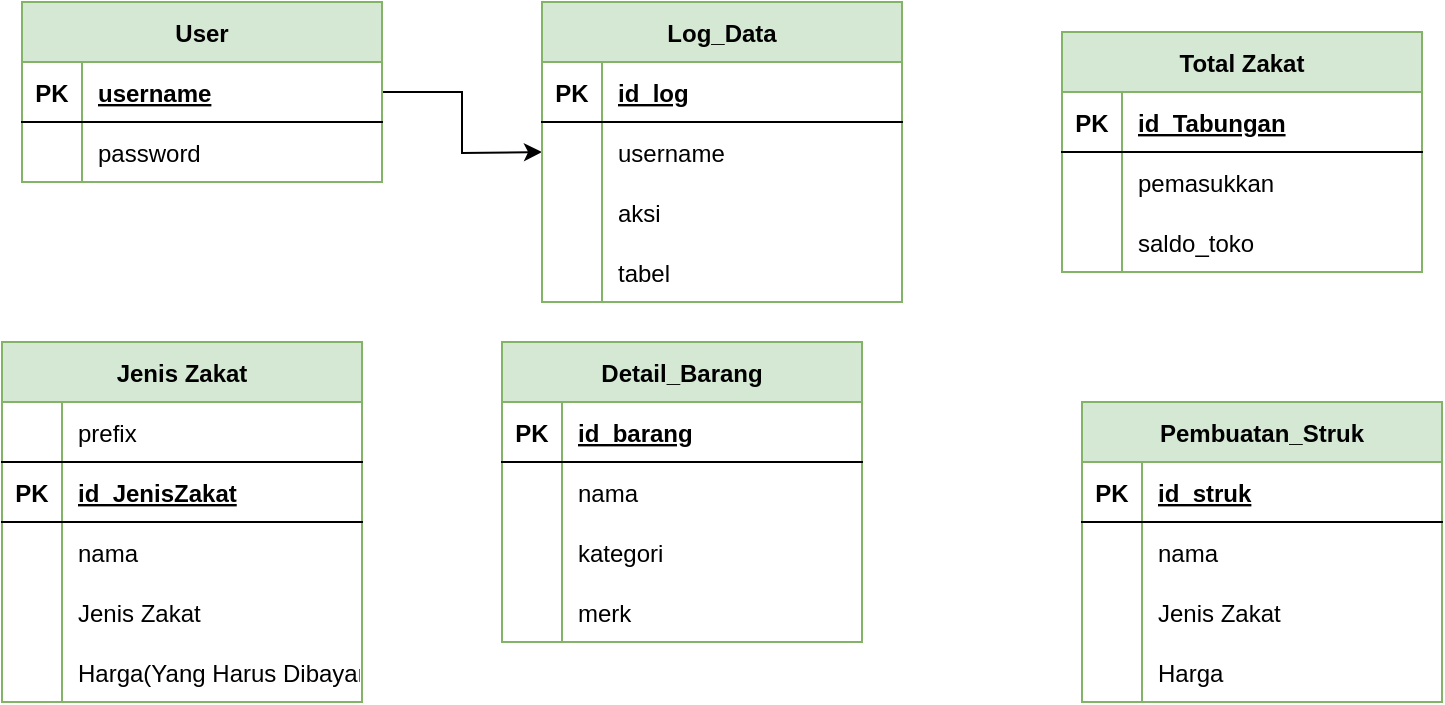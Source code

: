 <mxfile version="15.5.6" type="device"><diagram id="T6wiMaIlV_4byWE3c74M" name="Page-1"><mxGraphModel dx="1422" dy="800" grid="1" gridSize="10" guides="1" tooltips="1" connect="1" arrows="1" fold="1" page="1" pageScale="1" pageWidth="850" pageHeight="1100" math="0" shadow="0"><root><mxCell id="0"/><mxCell id="1" parent="0"/><mxCell id="cbDHufclXfe8KHvDFRCJ-27" style="edgeStyle=orthogonalEdgeStyle;rounded=0;orthogonalLoop=1;jettySize=auto;html=1;entryX=0;entryY=0.5;entryDx=0;entryDy=0;" parent="1" source="cbDHufclXfe8KHvDFRCJ-28" edge="1"><mxGeometry relative="1" as="geometry"><mxPoint x="550" y="335" as="targetPoint"/></mxGeometry></mxCell><mxCell id="cbDHufclXfe8KHvDFRCJ-28" value="User" style="shape=table;startSize=30;container=1;collapsible=1;childLayout=tableLayout;fixedRows=1;rowLines=0;fontStyle=1;align=center;resizeLast=1;fillColor=#d5e8d4;strokeColor=#82b366;" parent="1" vertex="1"><mxGeometry x="290" y="260" width="180" height="90" as="geometry"/></mxCell><mxCell id="cbDHufclXfe8KHvDFRCJ-29" value="" style="shape=partialRectangle;collapsible=0;dropTarget=0;pointerEvents=0;fillColor=none;top=0;left=0;bottom=1;right=0;points=[[0,0.5],[1,0.5]];portConstraint=eastwest;" parent="cbDHufclXfe8KHvDFRCJ-28" vertex="1"><mxGeometry y="30" width="180" height="30" as="geometry"/></mxCell><mxCell id="cbDHufclXfe8KHvDFRCJ-30" value="PK" style="shape=partialRectangle;connectable=0;fillColor=none;top=0;left=0;bottom=0;right=0;fontStyle=1;overflow=hidden;" parent="cbDHufclXfe8KHvDFRCJ-29" vertex="1"><mxGeometry width="30" height="30" as="geometry"><mxRectangle width="30" height="30" as="alternateBounds"/></mxGeometry></mxCell><mxCell id="cbDHufclXfe8KHvDFRCJ-31" value="username" style="shape=partialRectangle;connectable=0;fillColor=none;top=0;left=0;bottom=0;right=0;align=left;spacingLeft=6;fontStyle=5;overflow=hidden;" parent="cbDHufclXfe8KHvDFRCJ-29" vertex="1"><mxGeometry x="30" width="150" height="30" as="geometry"><mxRectangle width="150" height="30" as="alternateBounds"/></mxGeometry></mxCell><mxCell id="cbDHufclXfe8KHvDFRCJ-32" value="" style="shape=partialRectangle;collapsible=0;dropTarget=0;pointerEvents=0;fillColor=none;top=0;left=0;bottom=0;right=0;points=[[0,0.5],[1,0.5]];portConstraint=eastwest;" parent="cbDHufclXfe8KHvDFRCJ-28" vertex="1"><mxGeometry y="60" width="180" height="30" as="geometry"/></mxCell><mxCell id="cbDHufclXfe8KHvDFRCJ-33" value="" style="shape=partialRectangle;connectable=0;fillColor=none;top=0;left=0;bottom=0;right=0;editable=1;overflow=hidden;" parent="cbDHufclXfe8KHvDFRCJ-32" vertex="1"><mxGeometry width="30" height="30" as="geometry"><mxRectangle width="30" height="30" as="alternateBounds"/></mxGeometry></mxCell><mxCell id="cbDHufclXfe8KHvDFRCJ-34" value="password" style="shape=partialRectangle;connectable=0;fillColor=none;top=0;left=0;bottom=0;right=0;align=left;spacingLeft=6;overflow=hidden;" parent="cbDHufclXfe8KHvDFRCJ-32" vertex="1"><mxGeometry x="30" width="150" height="30" as="geometry"><mxRectangle width="150" height="30" as="alternateBounds"/></mxGeometry></mxCell><mxCell id="cbDHufclXfe8KHvDFRCJ-64" value="Jenis Zakat" style="shape=table;startSize=30;container=1;collapsible=1;childLayout=tableLayout;fixedRows=1;rowLines=0;fontStyle=1;align=center;resizeLast=1;fillColor=#d5e8d4;strokeColor=#82b366;" parent="1" vertex="1"><mxGeometry x="280" y="430" width="180" height="180" as="geometry"/></mxCell><mxCell id="cbDHufclXfe8KHvDFRCJ-71" style="shape=partialRectangle;collapsible=0;dropTarget=0;pointerEvents=0;fillColor=none;top=0;left=0;bottom=1;right=0;points=[[0,0.5],[1,0.5]];portConstraint=eastwest;" parent="cbDHufclXfe8KHvDFRCJ-64" vertex="1"><mxGeometry y="30" width="180" height="30" as="geometry"/></mxCell><mxCell id="cbDHufclXfe8KHvDFRCJ-72" style="shape=partialRectangle;connectable=0;fillColor=none;top=0;left=0;bottom=0;right=0;fontStyle=1;overflow=hidden;" parent="cbDHufclXfe8KHvDFRCJ-71" vertex="1"><mxGeometry width="30" height="30" as="geometry"><mxRectangle width="30" height="30" as="alternateBounds"/></mxGeometry></mxCell><mxCell id="cbDHufclXfe8KHvDFRCJ-73" value="prefix" style="shape=partialRectangle;connectable=0;fillColor=none;top=0;left=0;bottom=0;right=0;align=left;spacingLeft=6;fontStyle=0;overflow=hidden;" parent="cbDHufclXfe8KHvDFRCJ-71" vertex="1"><mxGeometry x="30" width="150" height="30" as="geometry"><mxRectangle width="150" height="30" as="alternateBounds"/></mxGeometry></mxCell><mxCell id="cbDHufclXfe8KHvDFRCJ-65" value="" style="shape=partialRectangle;collapsible=0;dropTarget=0;pointerEvents=0;fillColor=none;top=0;left=0;bottom=1;right=0;points=[[0,0.5],[1,0.5]];portConstraint=eastwest;" parent="cbDHufclXfe8KHvDFRCJ-64" vertex="1"><mxGeometry y="60" width="180" height="30" as="geometry"/></mxCell><mxCell id="cbDHufclXfe8KHvDFRCJ-66" value="PK" style="shape=partialRectangle;connectable=0;fillColor=none;top=0;left=0;bottom=0;right=0;fontStyle=1;overflow=hidden;" parent="cbDHufclXfe8KHvDFRCJ-65" vertex="1"><mxGeometry width="30" height="30" as="geometry"><mxRectangle width="30" height="30" as="alternateBounds"/></mxGeometry></mxCell><mxCell id="cbDHufclXfe8KHvDFRCJ-67" value="id_JenisZakat" style="shape=partialRectangle;connectable=0;fillColor=none;top=0;left=0;bottom=0;right=0;align=left;spacingLeft=6;fontStyle=5;overflow=hidden;" parent="cbDHufclXfe8KHvDFRCJ-65" vertex="1"><mxGeometry x="30" width="150" height="30" as="geometry"><mxRectangle width="150" height="30" as="alternateBounds"/></mxGeometry></mxCell><mxCell id="cbDHufclXfe8KHvDFRCJ-68" value="" style="shape=partialRectangle;collapsible=0;dropTarget=0;pointerEvents=0;fillColor=none;top=0;left=0;bottom=0;right=0;points=[[0,0.5],[1,0.5]];portConstraint=eastwest;" parent="cbDHufclXfe8KHvDFRCJ-64" vertex="1"><mxGeometry y="90" width="180" height="30" as="geometry"/></mxCell><mxCell id="cbDHufclXfe8KHvDFRCJ-69" value="" style="shape=partialRectangle;connectable=0;fillColor=none;top=0;left=0;bottom=0;right=0;editable=1;overflow=hidden;" parent="cbDHufclXfe8KHvDFRCJ-68" vertex="1"><mxGeometry width="30" height="30" as="geometry"><mxRectangle width="30" height="30" as="alternateBounds"/></mxGeometry></mxCell><mxCell id="cbDHufclXfe8KHvDFRCJ-70" value="nama" style="shape=partialRectangle;connectable=0;fillColor=none;top=0;left=0;bottom=0;right=0;align=left;spacingLeft=6;overflow=hidden;" parent="cbDHufclXfe8KHvDFRCJ-68" vertex="1"><mxGeometry x="30" width="150" height="30" as="geometry"><mxRectangle width="150" height="30" as="alternateBounds"/></mxGeometry></mxCell><mxCell id="cbDHufclXfe8KHvDFRCJ-77" style="shape=partialRectangle;collapsible=0;dropTarget=0;pointerEvents=0;fillColor=none;top=0;left=0;bottom=0;right=0;points=[[0,0.5],[1,0.5]];portConstraint=eastwest;" parent="cbDHufclXfe8KHvDFRCJ-64" vertex="1"><mxGeometry y="120" width="180" height="30" as="geometry"/></mxCell><mxCell id="cbDHufclXfe8KHvDFRCJ-78" style="shape=partialRectangle;connectable=0;fillColor=none;top=0;left=0;bottom=0;right=0;editable=1;overflow=hidden;" parent="cbDHufclXfe8KHvDFRCJ-77" vertex="1"><mxGeometry width="30" height="30" as="geometry"><mxRectangle width="30" height="30" as="alternateBounds"/></mxGeometry></mxCell><mxCell id="cbDHufclXfe8KHvDFRCJ-79" value="Jenis Zakat" style="shape=partialRectangle;connectable=0;fillColor=none;top=0;left=0;bottom=0;right=0;align=left;spacingLeft=6;overflow=hidden;" parent="cbDHufclXfe8KHvDFRCJ-77" vertex="1"><mxGeometry x="30" width="150" height="30" as="geometry"><mxRectangle width="150" height="30" as="alternateBounds"/></mxGeometry></mxCell><mxCell id="cbDHufclXfe8KHvDFRCJ-74" style="shape=partialRectangle;collapsible=0;dropTarget=0;pointerEvents=0;fillColor=none;top=0;left=0;bottom=0;right=0;points=[[0,0.5],[1,0.5]];portConstraint=eastwest;" parent="cbDHufclXfe8KHvDFRCJ-64" vertex="1"><mxGeometry y="150" width="180" height="30" as="geometry"/></mxCell><mxCell id="cbDHufclXfe8KHvDFRCJ-75" style="shape=partialRectangle;connectable=0;fillColor=none;top=0;left=0;bottom=0;right=0;editable=1;overflow=hidden;" parent="cbDHufclXfe8KHvDFRCJ-74" vertex="1"><mxGeometry width="30" height="30" as="geometry"><mxRectangle width="30" height="30" as="alternateBounds"/></mxGeometry></mxCell><mxCell id="cbDHufclXfe8KHvDFRCJ-76" value="Harga(Yang Harus Dibayar" style="shape=partialRectangle;connectable=0;fillColor=none;top=0;left=0;bottom=0;right=0;align=left;spacingLeft=6;overflow=hidden;" parent="cbDHufclXfe8KHvDFRCJ-74" vertex="1"><mxGeometry x="30" width="150" height="30" as="geometry"><mxRectangle width="150" height="30" as="alternateBounds"/></mxGeometry></mxCell><mxCell id="cbDHufclXfe8KHvDFRCJ-80" value="Pembuatan_Struk" style="shape=table;startSize=30;container=1;collapsible=1;childLayout=tableLayout;fixedRows=1;rowLines=0;fontStyle=1;align=center;resizeLast=1;fillColor=#d5e8d4;strokeColor=#82b366;" parent="1" vertex="1"><mxGeometry x="820" y="460" width="180" height="150" as="geometry"/></mxCell><mxCell id="cbDHufclXfe8KHvDFRCJ-84" value="" style="shape=partialRectangle;collapsible=0;dropTarget=0;pointerEvents=0;fillColor=none;top=0;left=0;bottom=1;right=0;points=[[0,0.5],[1,0.5]];portConstraint=eastwest;" parent="cbDHufclXfe8KHvDFRCJ-80" vertex="1"><mxGeometry y="30" width="180" height="30" as="geometry"/></mxCell><mxCell id="cbDHufclXfe8KHvDFRCJ-85" value="PK" style="shape=partialRectangle;connectable=0;fillColor=none;top=0;left=0;bottom=0;right=0;fontStyle=1;overflow=hidden;" parent="cbDHufclXfe8KHvDFRCJ-84" vertex="1"><mxGeometry width="30" height="30" as="geometry"><mxRectangle width="30" height="30" as="alternateBounds"/></mxGeometry></mxCell><mxCell id="cbDHufclXfe8KHvDFRCJ-86" value="id_struk" style="shape=partialRectangle;connectable=0;fillColor=none;top=0;left=0;bottom=0;right=0;align=left;spacingLeft=6;fontStyle=5;overflow=hidden;" parent="cbDHufclXfe8KHvDFRCJ-84" vertex="1"><mxGeometry x="30" width="150" height="30" as="geometry"><mxRectangle width="150" height="30" as="alternateBounds"/></mxGeometry></mxCell><mxCell id="cbDHufclXfe8KHvDFRCJ-87" value="" style="shape=partialRectangle;collapsible=0;dropTarget=0;pointerEvents=0;fillColor=none;top=0;left=0;bottom=0;right=0;points=[[0,0.5],[1,0.5]];portConstraint=eastwest;" parent="cbDHufclXfe8KHvDFRCJ-80" vertex="1"><mxGeometry y="60" width="180" height="30" as="geometry"/></mxCell><mxCell id="cbDHufclXfe8KHvDFRCJ-88" value="" style="shape=partialRectangle;connectable=0;fillColor=none;top=0;left=0;bottom=0;right=0;editable=1;overflow=hidden;" parent="cbDHufclXfe8KHvDFRCJ-87" vertex="1"><mxGeometry width="30" height="30" as="geometry"><mxRectangle width="30" height="30" as="alternateBounds"/></mxGeometry></mxCell><mxCell id="cbDHufclXfe8KHvDFRCJ-89" value="nama" style="shape=partialRectangle;connectable=0;fillColor=none;top=0;left=0;bottom=0;right=0;align=left;spacingLeft=6;overflow=hidden;" parent="cbDHufclXfe8KHvDFRCJ-87" vertex="1"><mxGeometry x="30" width="150" height="30" as="geometry"><mxRectangle width="150" height="30" as="alternateBounds"/></mxGeometry></mxCell><mxCell id="cbDHufclXfe8KHvDFRCJ-90" style="shape=partialRectangle;collapsible=0;dropTarget=0;pointerEvents=0;fillColor=none;top=0;left=0;bottom=0;right=0;points=[[0,0.5],[1,0.5]];portConstraint=eastwest;" parent="cbDHufclXfe8KHvDFRCJ-80" vertex="1"><mxGeometry y="90" width="180" height="30" as="geometry"/></mxCell><mxCell id="cbDHufclXfe8KHvDFRCJ-91" style="shape=partialRectangle;connectable=0;fillColor=none;top=0;left=0;bottom=0;right=0;editable=1;overflow=hidden;" parent="cbDHufclXfe8KHvDFRCJ-90" vertex="1"><mxGeometry width="30" height="30" as="geometry"><mxRectangle width="30" height="30" as="alternateBounds"/></mxGeometry></mxCell><mxCell id="cbDHufclXfe8KHvDFRCJ-92" value="Jenis Zakat" style="shape=partialRectangle;connectable=0;fillColor=none;top=0;left=0;bottom=0;right=0;align=left;spacingLeft=6;overflow=hidden;" parent="cbDHufclXfe8KHvDFRCJ-90" vertex="1"><mxGeometry x="30" width="150" height="30" as="geometry"><mxRectangle width="150" height="30" as="alternateBounds"/></mxGeometry></mxCell><mxCell id="cbDHufclXfe8KHvDFRCJ-93" style="shape=partialRectangle;collapsible=0;dropTarget=0;pointerEvents=0;fillColor=none;top=0;left=0;bottom=0;right=0;points=[[0,0.5],[1,0.5]];portConstraint=eastwest;" parent="cbDHufclXfe8KHvDFRCJ-80" vertex="1"><mxGeometry y="120" width="180" height="30" as="geometry"/></mxCell><mxCell id="cbDHufclXfe8KHvDFRCJ-94" style="shape=partialRectangle;connectable=0;fillColor=none;top=0;left=0;bottom=0;right=0;editable=1;overflow=hidden;" parent="cbDHufclXfe8KHvDFRCJ-93" vertex="1"><mxGeometry width="30" height="30" as="geometry"><mxRectangle width="30" height="30" as="alternateBounds"/></mxGeometry></mxCell><mxCell id="cbDHufclXfe8KHvDFRCJ-95" value="Harga" style="shape=partialRectangle;connectable=0;fillColor=none;top=0;left=0;bottom=0;right=0;align=left;spacingLeft=6;overflow=hidden;" parent="cbDHufclXfe8KHvDFRCJ-93" vertex="1"><mxGeometry x="30" width="150" height="30" as="geometry"><mxRectangle width="150" height="30" as="alternateBounds"/></mxGeometry></mxCell><mxCell id="cbDHufclXfe8KHvDFRCJ-96" value="Log_Data" style="shape=table;startSize=30;container=1;collapsible=1;childLayout=tableLayout;fixedRows=1;rowLines=0;fontStyle=1;align=center;resizeLast=1;fillColor=#d5e8d4;strokeColor=#82b366;" parent="1" vertex="1"><mxGeometry x="550" y="260" width="180" height="150" as="geometry"/></mxCell><mxCell id="cbDHufclXfe8KHvDFRCJ-97" value="" style="shape=partialRectangle;collapsible=0;dropTarget=0;pointerEvents=0;fillColor=none;top=0;left=0;bottom=1;right=0;points=[[0,0.5],[1,0.5]];portConstraint=eastwest;" parent="cbDHufclXfe8KHvDFRCJ-96" vertex="1"><mxGeometry y="30" width="180" height="30" as="geometry"/></mxCell><mxCell id="cbDHufclXfe8KHvDFRCJ-98" value="PK" style="shape=partialRectangle;connectable=0;fillColor=none;top=0;left=0;bottom=0;right=0;fontStyle=1;overflow=hidden;" parent="cbDHufclXfe8KHvDFRCJ-97" vertex="1"><mxGeometry width="30" height="30" as="geometry"><mxRectangle width="30" height="30" as="alternateBounds"/></mxGeometry></mxCell><mxCell id="cbDHufclXfe8KHvDFRCJ-99" value="id_log" style="shape=partialRectangle;connectable=0;fillColor=none;top=0;left=0;bottom=0;right=0;align=left;spacingLeft=6;fontStyle=5;overflow=hidden;" parent="cbDHufclXfe8KHvDFRCJ-97" vertex="1"><mxGeometry x="30" width="150" height="30" as="geometry"><mxRectangle width="150" height="30" as="alternateBounds"/></mxGeometry></mxCell><mxCell id="cbDHufclXfe8KHvDFRCJ-100" value="" style="shape=partialRectangle;collapsible=0;dropTarget=0;pointerEvents=0;fillColor=none;top=0;left=0;bottom=0;right=0;points=[[0,0.5],[1,0.5]];portConstraint=eastwest;" parent="cbDHufclXfe8KHvDFRCJ-96" vertex="1"><mxGeometry y="60" width="180" height="30" as="geometry"/></mxCell><mxCell id="cbDHufclXfe8KHvDFRCJ-101" value="" style="shape=partialRectangle;connectable=0;fillColor=none;top=0;left=0;bottom=0;right=0;editable=1;overflow=hidden;" parent="cbDHufclXfe8KHvDFRCJ-100" vertex="1"><mxGeometry width="30" height="30" as="geometry"><mxRectangle width="30" height="30" as="alternateBounds"/></mxGeometry></mxCell><mxCell id="cbDHufclXfe8KHvDFRCJ-102" value="username" style="shape=partialRectangle;connectable=0;fillColor=none;top=0;left=0;bottom=0;right=0;align=left;spacingLeft=6;overflow=hidden;" parent="cbDHufclXfe8KHvDFRCJ-100" vertex="1"><mxGeometry x="30" width="150" height="30" as="geometry"><mxRectangle width="150" height="30" as="alternateBounds"/></mxGeometry></mxCell><mxCell id="cbDHufclXfe8KHvDFRCJ-103" style="shape=partialRectangle;collapsible=0;dropTarget=0;pointerEvents=0;fillColor=none;top=0;left=0;bottom=0;right=0;points=[[0,0.5],[1,0.5]];portConstraint=eastwest;" parent="cbDHufclXfe8KHvDFRCJ-96" vertex="1"><mxGeometry y="90" width="180" height="30" as="geometry"/></mxCell><mxCell id="cbDHufclXfe8KHvDFRCJ-104" style="shape=partialRectangle;connectable=0;fillColor=none;top=0;left=0;bottom=0;right=0;editable=1;overflow=hidden;" parent="cbDHufclXfe8KHvDFRCJ-103" vertex="1"><mxGeometry width="30" height="30" as="geometry"><mxRectangle width="30" height="30" as="alternateBounds"/></mxGeometry></mxCell><mxCell id="cbDHufclXfe8KHvDFRCJ-105" value="aksi" style="shape=partialRectangle;connectable=0;fillColor=none;top=0;left=0;bottom=0;right=0;align=left;spacingLeft=6;overflow=hidden;" parent="cbDHufclXfe8KHvDFRCJ-103" vertex="1"><mxGeometry x="30" width="150" height="30" as="geometry"><mxRectangle width="150" height="30" as="alternateBounds"/></mxGeometry></mxCell><mxCell id="cbDHufclXfe8KHvDFRCJ-106" style="shape=partialRectangle;collapsible=0;dropTarget=0;pointerEvents=0;fillColor=none;top=0;left=0;bottom=0;right=0;points=[[0,0.5],[1,0.5]];portConstraint=eastwest;" parent="cbDHufclXfe8KHvDFRCJ-96" vertex="1"><mxGeometry y="120" width="180" height="30" as="geometry"/></mxCell><mxCell id="cbDHufclXfe8KHvDFRCJ-107" style="shape=partialRectangle;connectable=0;fillColor=none;top=0;left=0;bottom=0;right=0;editable=1;overflow=hidden;" parent="cbDHufclXfe8KHvDFRCJ-106" vertex="1"><mxGeometry width="30" height="30" as="geometry"><mxRectangle width="30" height="30" as="alternateBounds"/></mxGeometry></mxCell><mxCell id="cbDHufclXfe8KHvDFRCJ-108" value="tabel" style="shape=partialRectangle;connectable=0;fillColor=none;top=0;left=0;bottom=0;right=0;align=left;spacingLeft=6;overflow=hidden;" parent="cbDHufclXfe8KHvDFRCJ-106" vertex="1"><mxGeometry x="30" width="150" height="30" as="geometry"><mxRectangle width="150" height="30" as="alternateBounds"/></mxGeometry></mxCell><mxCell id="cbDHufclXfe8KHvDFRCJ-109" value="Total Zakat" style="shape=table;startSize=30;container=1;collapsible=1;childLayout=tableLayout;fixedRows=1;rowLines=0;fontStyle=1;align=center;resizeLast=1;fillColor=#d5e8d4;strokeColor=#82b366;" parent="1" vertex="1"><mxGeometry x="810" y="275" width="180" height="120" as="geometry"/></mxCell><mxCell id="cbDHufclXfe8KHvDFRCJ-110" value="" style="shape=partialRectangle;collapsible=0;dropTarget=0;pointerEvents=0;fillColor=none;top=0;left=0;bottom=1;right=0;points=[[0,0.5],[1,0.5]];portConstraint=eastwest;" parent="cbDHufclXfe8KHvDFRCJ-109" vertex="1"><mxGeometry y="30" width="180" height="30" as="geometry"/></mxCell><mxCell id="cbDHufclXfe8KHvDFRCJ-111" value="PK" style="shape=partialRectangle;connectable=0;fillColor=none;top=0;left=0;bottom=0;right=0;fontStyle=1;overflow=hidden;" parent="cbDHufclXfe8KHvDFRCJ-110" vertex="1"><mxGeometry width="30" height="30" as="geometry"><mxRectangle width="30" height="30" as="alternateBounds"/></mxGeometry></mxCell><mxCell id="cbDHufclXfe8KHvDFRCJ-112" value="id_Tabungan" style="shape=partialRectangle;connectable=0;fillColor=none;top=0;left=0;bottom=0;right=0;align=left;spacingLeft=6;fontStyle=5;overflow=hidden;" parent="cbDHufclXfe8KHvDFRCJ-110" vertex="1"><mxGeometry x="30" width="150" height="30" as="geometry"><mxRectangle width="150" height="30" as="alternateBounds"/></mxGeometry></mxCell><mxCell id="cbDHufclXfe8KHvDFRCJ-113" value="" style="shape=partialRectangle;collapsible=0;dropTarget=0;pointerEvents=0;fillColor=none;top=0;left=0;bottom=0;right=0;points=[[0,0.5],[1,0.5]];portConstraint=eastwest;" parent="cbDHufclXfe8KHvDFRCJ-109" vertex="1"><mxGeometry y="60" width="180" height="30" as="geometry"/></mxCell><mxCell id="cbDHufclXfe8KHvDFRCJ-114" value="" style="shape=partialRectangle;connectable=0;fillColor=none;top=0;left=0;bottom=0;right=0;editable=1;overflow=hidden;" parent="cbDHufclXfe8KHvDFRCJ-113" vertex="1"><mxGeometry width="30" height="30" as="geometry"><mxRectangle width="30" height="30" as="alternateBounds"/></mxGeometry></mxCell><mxCell id="cbDHufclXfe8KHvDFRCJ-115" value="pemasukkan" style="shape=partialRectangle;connectable=0;fillColor=none;top=0;left=0;bottom=0;right=0;align=left;spacingLeft=6;overflow=hidden;" parent="cbDHufclXfe8KHvDFRCJ-113" vertex="1"><mxGeometry x="30" width="150" height="30" as="geometry"><mxRectangle width="150" height="30" as="alternateBounds"/></mxGeometry></mxCell><mxCell id="cbDHufclXfe8KHvDFRCJ-116" style="shape=partialRectangle;collapsible=0;dropTarget=0;pointerEvents=0;fillColor=none;top=0;left=0;bottom=0;right=0;points=[[0,0.5],[1,0.5]];portConstraint=eastwest;" parent="cbDHufclXfe8KHvDFRCJ-109" vertex="1"><mxGeometry y="90" width="180" height="30" as="geometry"/></mxCell><mxCell id="cbDHufclXfe8KHvDFRCJ-117" style="shape=partialRectangle;connectable=0;fillColor=none;top=0;left=0;bottom=0;right=0;editable=1;overflow=hidden;" parent="cbDHufclXfe8KHvDFRCJ-116" vertex="1"><mxGeometry width="30" height="30" as="geometry"><mxRectangle width="30" height="30" as="alternateBounds"/></mxGeometry></mxCell><mxCell id="cbDHufclXfe8KHvDFRCJ-118" value="saldo_toko" style="shape=partialRectangle;connectable=0;fillColor=none;top=0;left=0;bottom=0;right=0;align=left;spacingLeft=6;overflow=hidden;" parent="cbDHufclXfe8KHvDFRCJ-116" vertex="1"><mxGeometry x="30" width="150" height="30" as="geometry"><mxRectangle width="150" height="30" as="alternateBounds"/></mxGeometry></mxCell><mxCell id="cbDHufclXfe8KHvDFRCJ-122" value="Detail_Barang" style="shape=table;startSize=30;container=1;collapsible=1;childLayout=tableLayout;fixedRows=1;rowLines=0;fontStyle=1;align=center;resizeLast=1;fillColor=#d5e8d4;strokeColor=#82b366;" parent="1" vertex="1"><mxGeometry x="530" y="430" width="180" height="150" as="geometry"/></mxCell><mxCell id="cbDHufclXfe8KHvDFRCJ-126" value="" style="shape=partialRectangle;collapsible=0;dropTarget=0;pointerEvents=0;fillColor=none;top=0;left=0;bottom=1;right=0;points=[[0,0.5],[1,0.5]];portConstraint=eastwest;" parent="cbDHufclXfe8KHvDFRCJ-122" vertex="1"><mxGeometry y="30" width="180" height="30" as="geometry"/></mxCell><mxCell id="cbDHufclXfe8KHvDFRCJ-127" value="PK" style="shape=partialRectangle;connectable=0;fillColor=none;top=0;left=0;bottom=0;right=0;fontStyle=1;overflow=hidden;" parent="cbDHufclXfe8KHvDFRCJ-126" vertex="1"><mxGeometry width="30" height="30" as="geometry"><mxRectangle width="30" height="30" as="alternateBounds"/></mxGeometry></mxCell><mxCell id="cbDHufclXfe8KHvDFRCJ-128" value="id_barang" style="shape=partialRectangle;connectable=0;fillColor=none;top=0;left=0;bottom=0;right=0;align=left;spacingLeft=6;fontStyle=5;overflow=hidden;" parent="cbDHufclXfe8KHvDFRCJ-126" vertex="1"><mxGeometry x="30" width="150" height="30" as="geometry"><mxRectangle width="150" height="30" as="alternateBounds"/></mxGeometry></mxCell><mxCell id="cbDHufclXfe8KHvDFRCJ-129" value="" style="shape=partialRectangle;collapsible=0;dropTarget=0;pointerEvents=0;fillColor=none;top=0;left=0;bottom=0;right=0;points=[[0,0.5],[1,0.5]];portConstraint=eastwest;" parent="cbDHufclXfe8KHvDFRCJ-122" vertex="1"><mxGeometry y="60" width="180" height="30" as="geometry"/></mxCell><mxCell id="cbDHufclXfe8KHvDFRCJ-130" value="" style="shape=partialRectangle;connectable=0;fillColor=none;top=0;left=0;bottom=0;right=0;editable=1;overflow=hidden;" parent="cbDHufclXfe8KHvDFRCJ-129" vertex="1"><mxGeometry width="30" height="30" as="geometry"><mxRectangle width="30" height="30" as="alternateBounds"/></mxGeometry></mxCell><mxCell id="cbDHufclXfe8KHvDFRCJ-131" value="nama" style="shape=partialRectangle;connectable=0;fillColor=none;top=0;left=0;bottom=0;right=0;align=left;spacingLeft=6;overflow=hidden;" parent="cbDHufclXfe8KHvDFRCJ-129" vertex="1"><mxGeometry x="30" width="150" height="30" as="geometry"><mxRectangle width="150" height="30" as="alternateBounds"/></mxGeometry></mxCell><mxCell id="cbDHufclXfe8KHvDFRCJ-132" style="shape=partialRectangle;collapsible=0;dropTarget=0;pointerEvents=0;fillColor=none;top=0;left=0;bottom=0;right=0;points=[[0,0.5],[1,0.5]];portConstraint=eastwest;" parent="cbDHufclXfe8KHvDFRCJ-122" vertex="1"><mxGeometry y="90" width="180" height="30" as="geometry"/></mxCell><mxCell id="cbDHufclXfe8KHvDFRCJ-133" value="" style="shape=partialRectangle;connectable=0;fillColor=none;top=0;left=0;bottom=0;right=0;editable=1;overflow=hidden;" parent="cbDHufclXfe8KHvDFRCJ-132" vertex="1"><mxGeometry width="30" height="30" as="geometry"><mxRectangle width="30" height="30" as="alternateBounds"/></mxGeometry></mxCell><mxCell id="cbDHufclXfe8KHvDFRCJ-134" value="kategori" style="shape=partialRectangle;connectable=0;fillColor=none;top=0;left=0;bottom=0;right=0;align=left;spacingLeft=6;overflow=hidden;" parent="cbDHufclXfe8KHvDFRCJ-132" vertex="1"><mxGeometry x="30" width="150" height="30" as="geometry"><mxRectangle width="150" height="30" as="alternateBounds"/></mxGeometry></mxCell><mxCell id="cbDHufclXfe8KHvDFRCJ-144" style="shape=partialRectangle;collapsible=0;dropTarget=0;pointerEvents=0;fillColor=none;top=0;left=0;bottom=0;right=0;points=[[0,0.5],[1,0.5]];portConstraint=eastwest;" parent="cbDHufclXfe8KHvDFRCJ-122" vertex="1"><mxGeometry y="120" width="180" height="30" as="geometry"/></mxCell><mxCell id="cbDHufclXfe8KHvDFRCJ-145" style="shape=partialRectangle;connectable=0;fillColor=none;top=0;left=0;bottom=0;right=0;editable=1;overflow=hidden;" parent="cbDHufclXfe8KHvDFRCJ-144" vertex="1"><mxGeometry width="30" height="30" as="geometry"><mxRectangle width="30" height="30" as="alternateBounds"/></mxGeometry></mxCell><mxCell id="cbDHufclXfe8KHvDFRCJ-146" value="merk" style="shape=partialRectangle;connectable=0;fillColor=none;top=0;left=0;bottom=0;right=0;align=left;spacingLeft=6;overflow=hidden;" parent="cbDHufclXfe8KHvDFRCJ-144" vertex="1"><mxGeometry x="30" width="150" height="30" as="geometry"><mxRectangle width="150" height="30" as="alternateBounds"/></mxGeometry></mxCell></root></mxGraphModel></diagram></mxfile>